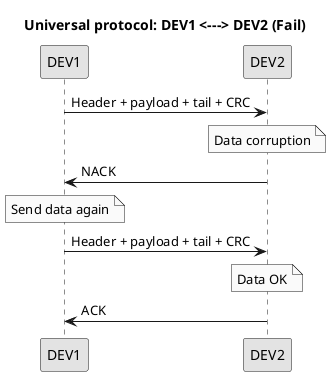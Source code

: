 @startuml

skinparam monochrome true

 title Universal protocol: DEV1 <---> DEV2 (Fail)

DEV1 -> DEV2: Header + payload + tail + CRC
note over DEV2: Data corruption
DEV2 -> DEV1: NACK

note over DEV1: Send data again
DEV1 -> DEV2: Header + payload + tail + CRC
note over DEV2: Data OK
DEV2 -> DEV1: ACK

@enduml